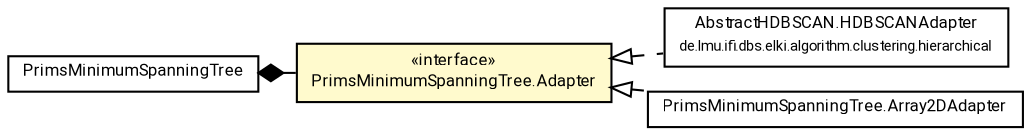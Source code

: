 #!/usr/local/bin/dot
#
# Class diagram 
# Generated by UMLGraph version R5_7_2-60-g0e99a6 (http://www.spinellis.gr/umlgraph/)
#

digraph G {
	graph [fontnames="svg"]
	edge [fontname="Roboto",fontsize=7,labelfontname="Roboto",labelfontsize=7,color="black"];
	node [fontname="Roboto",fontcolor="black",fontsize=8,shape=plaintext,margin=0,width=0,height=0];
	nodesep=0.15;
	ranksep=0.25;
	rankdir=LR;
	// de.lmu.ifi.dbs.elki.algorithm.clustering.hierarchical.AbstractHDBSCAN.HDBSCANAdapter
	c8399254 [label=<<table title="de.lmu.ifi.dbs.elki.algorithm.clustering.hierarchical.AbstractHDBSCAN.HDBSCANAdapter" border="0" cellborder="1" cellspacing="0" cellpadding="2" href="../../algorithm/clustering/hierarchical/AbstractHDBSCAN.HDBSCANAdapter.html" target="_parent">
		<tr><td><table border="0" cellspacing="0" cellpadding="1">
		<tr><td align="center" balign="center"> <font face="Roboto">AbstractHDBSCAN.HDBSCANAdapter</font> </td></tr>
		<tr><td align="center" balign="center"> <font face="Roboto" point-size="7.0">de.lmu.ifi.dbs.elki.algorithm.clustering.hierarchical</font> </td></tr>
		</table></td></tr>
		</table>>, URL="../../algorithm/clustering/hierarchical/AbstractHDBSCAN.HDBSCANAdapter.html"];
	// de.lmu.ifi.dbs.elki.math.geometry.PrimsMinimumSpanningTree
	c8400484 [label=<<table title="de.lmu.ifi.dbs.elki.math.geometry.PrimsMinimumSpanningTree" border="0" cellborder="1" cellspacing="0" cellpadding="2" href="PrimsMinimumSpanningTree.html" target="_parent">
		<tr><td><table border="0" cellspacing="0" cellpadding="1">
		<tr><td align="center" balign="center"> <font face="Roboto">PrimsMinimumSpanningTree</font> </td></tr>
		</table></td></tr>
		</table>>, URL="PrimsMinimumSpanningTree.html"];
	// de.lmu.ifi.dbs.elki.math.geometry.PrimsMinimumSpanningTree.Adapter<T>
	c8400485 [label=<<table title="de.lmu.ifi.dbs.elki.math.geometry.PrimsMinimumSpanningTree.Adapter" border="0" cellborder="1" cellspacing="0" cellpadding="2" bgcolor="lemonChiffon" href="PrimsMinimumSpanningTree.Adapter.html" target="_parent">
		<tr><td><table border="0" cellspacing="0" cellpadding="1">
		<tr><td align="center" balign="center"> &#171;interface&#187; </td></tr>
		<tr><td align="center" balign="center"> <font face="Roboto">PrimsMinimumSpanningTree.Adapter</font> </td></tr>
		</table></td></tr>
		</table>>, URL="PrimsMinimumSpanningTree.Adapter.html"];
	// de.lmu.ifi.dbs.elki.math.geometry.PrimsMinimumSpanningTree.Array2DAdapter
	c8400487 [label=<<table title="de.lmu.ifi.dbs.elki.math.geometry.PrimsMinimumSpanningTree.Array2DAdapter" border="0" cellborder="1" cellspacing="0" cellpadding="2" href="PrimsMinimumSpanningTree.Array2DAdapter.html" target="_parent">
		<tr><td><table border="0" cellspacing="0" cellpadding="1">
		<tr><td align="center" balign="center"> <font face="Roboto">PrimsMinimumSpanningTree.Array2DAdapter</font> </td></tr>
		</table></td></tr>
		</table>>, URL="PrimsMinimumSpanningTree.Array2DAdapter.html"];
	// de.lmu.ifi.dbs.elki.algorithm.clustering.hierarchical.AbstractHDBSCAN.HDBSCANAdapter implements de.lmu.ifi.dbs.elki.math.geometry.PrimsMinimumSpanningTree.Adapter<T>
	c8400485 -> c8399254 [arrowtail=empty,style=dashed,dir=back,weight=9];
	// de.lmu.ifi.dbs.elki.math.geometry.PrimsMinimumSpanningTree composed de.lmu.ifi.dbs.elki.math.geometry.PrimsMinimumSpanningTree.Adapter<T>
	c8400484 -> c8400485 [arrowhead=none,arrowtail=diamond,dir=back,weight=6];
	// de.lmu.ifi.dbs.elki.math.geometry.PrimsMinimumSpanningTree.Array2DAdapter implements de.lmu.ifi.dbs.elki.math.geometry.PrimsMinimumSpanningTree.Adapter<T>
	c8400485 -> c8400487 [arrowtail=empty,style=dashed,dir=back,weight=9];
}


